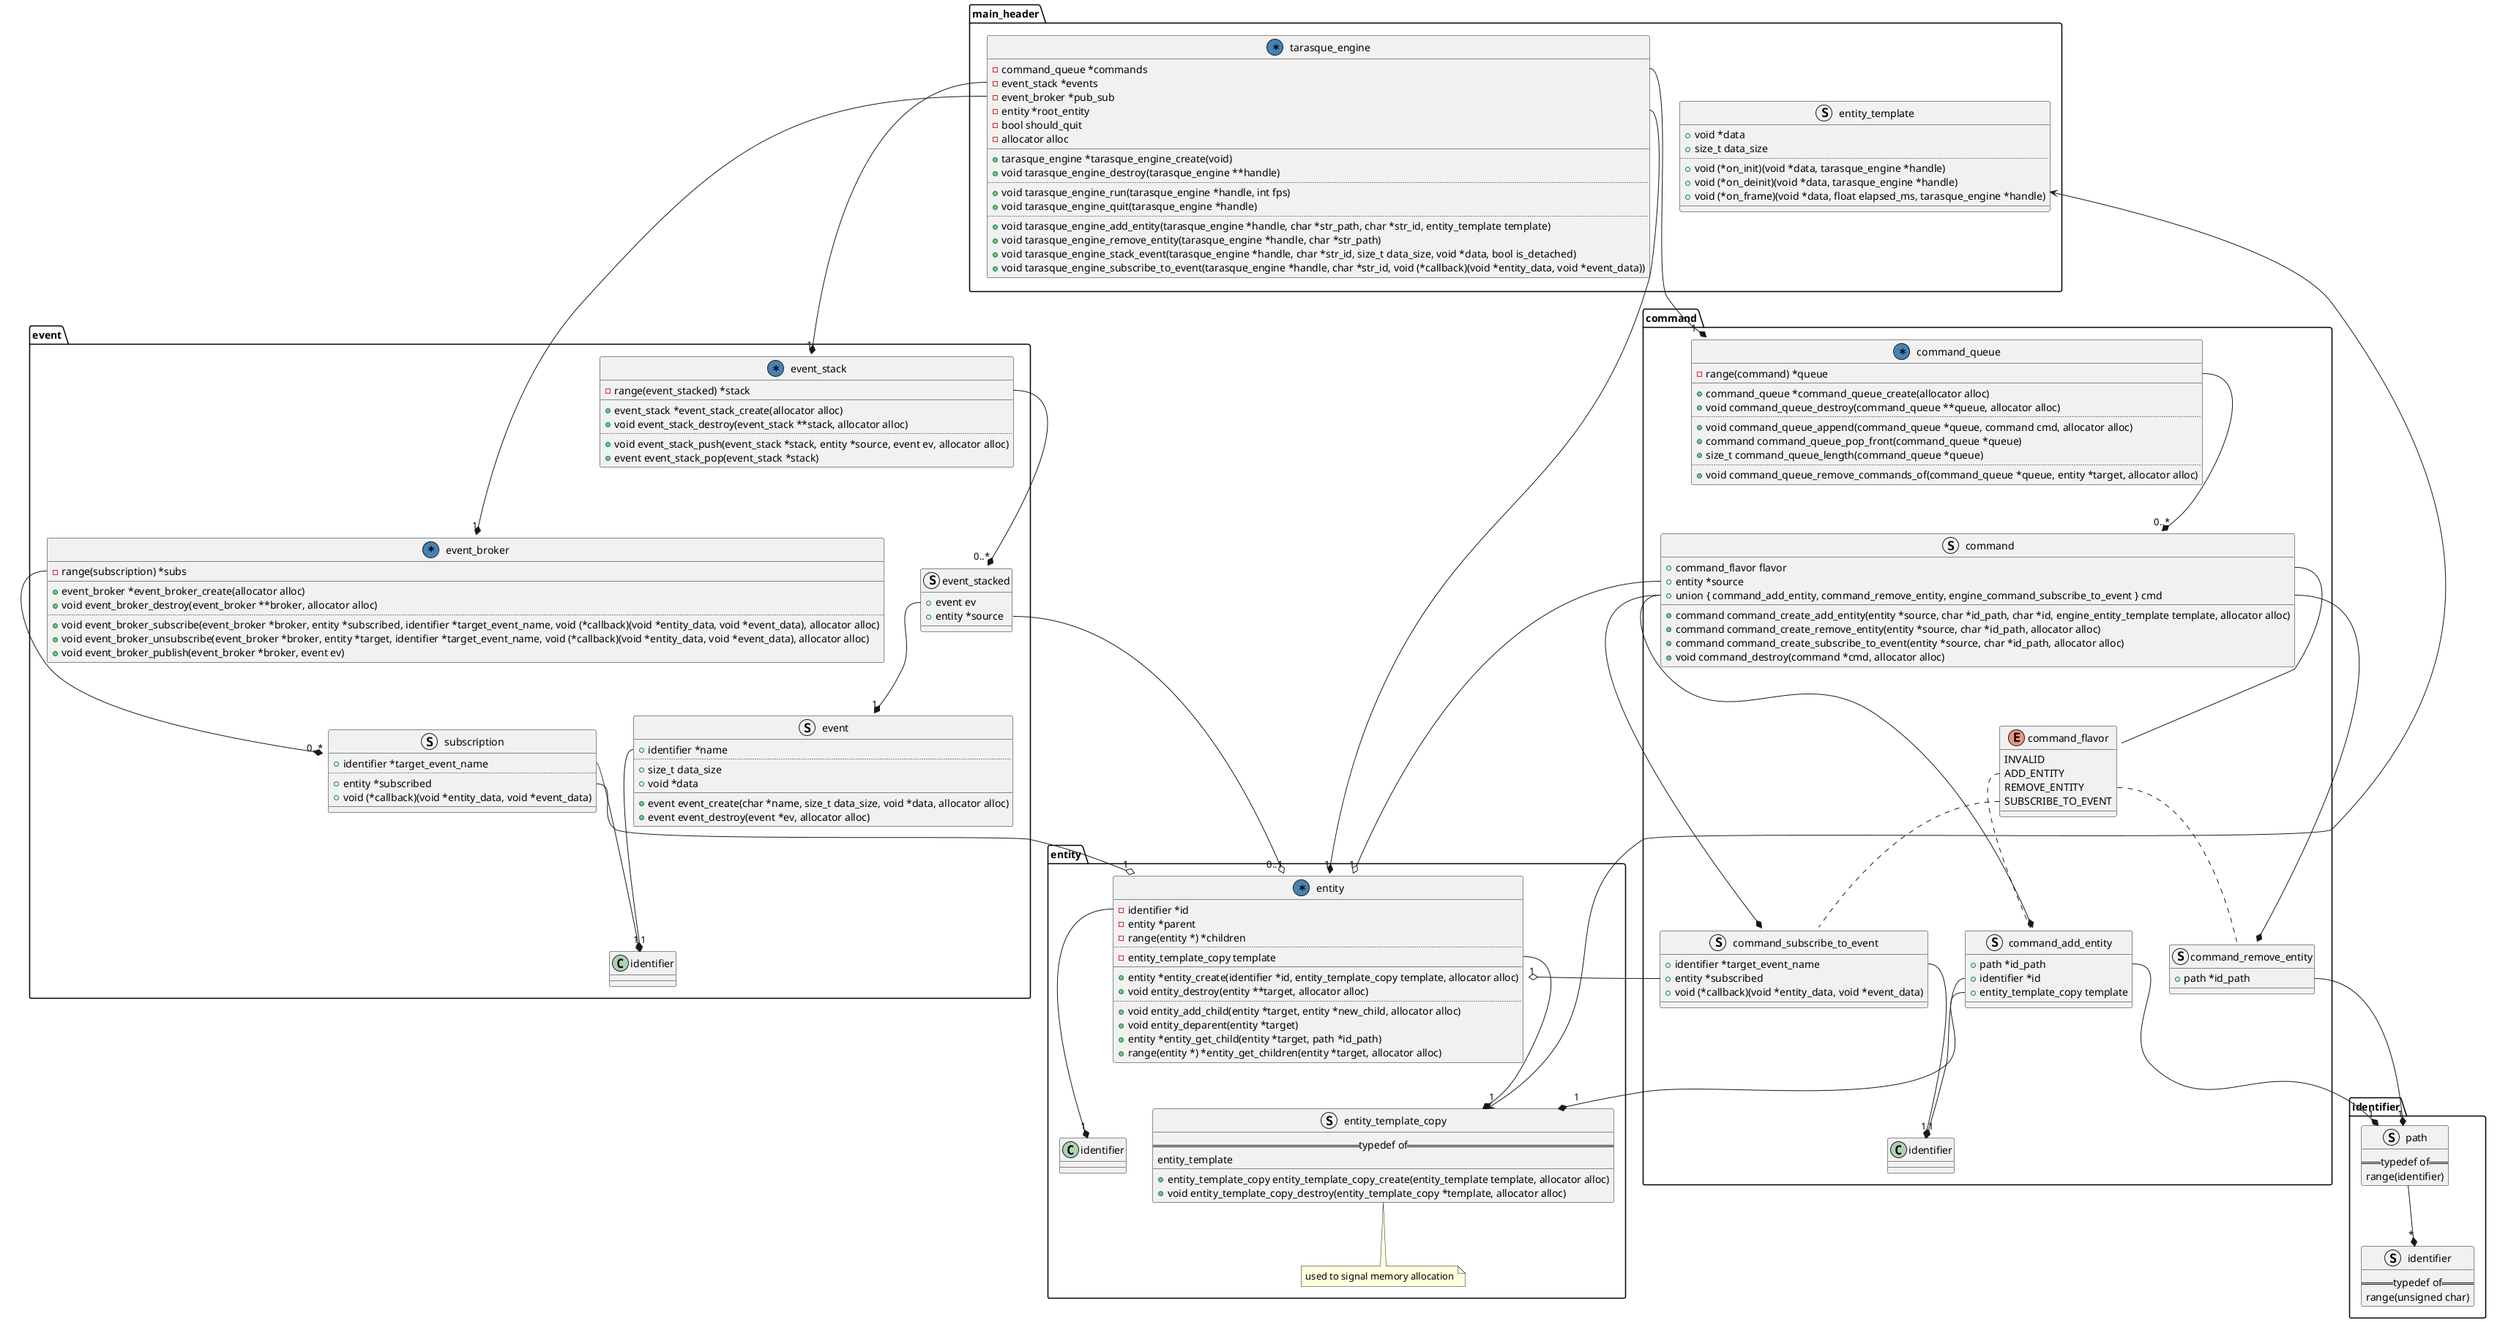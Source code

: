 @startuml full design

' ------------------------------------------------------------------------------
' ------------------------------------------------------------------------------

package main_header {
    struct engine_entity_template as "entity_template" {
        + void *data
        + size_t data_size
        ..
        + {field} void (*on_init)(void *data, tarasque_engine *handle)
        + {field} void (*on_deinit)(void *data, tarasque_engine *handle)
        + {field} void (*on_frame)(void *data, float elapsed_ms, tarasque_engine *handle)
        __
    }
}

' ------------------------------------------------------------------------------
' ------------------------------------------------------------------------------

package identifier {

    struct identifier {
        == typedef of ==
        {field} range(unsigned char)
    }

    struct path {
        == typedef of ==
        {field} range(identifier)
    }
    path --* "*" identifier

}

' ------------------------------------------------------------------------------
' ------------------------------------------------------------------------------

package entity {
    struct engine_entity_template_copy as "entity_template_copy"  {
        == typedef of ==
        entity_template
        __
        + entity_template_copy entity_template_copy_create(entity_template template, allocator alloc)
        + void entity_template_copy_destroy(entity_template_copy *template, allocator alloc)
    }
    note bottom of engine_entity_template_copy : used to signal memory allocation
    engine_entity_template_copy <--> engine_entity_template

    ' ------------------------------------------------------------------------------

    struct engine_entity as "entity" << (*, SteelBlue) >> {
        - identifier *id
        - entity *parent
        - {field} range(entity *) *children
        ..
        - entity_template_copy template
        __
        + entity *entity_create(identifier *id, entity_template_copy template, allocator alloc)
        + void entity_destroy(entity **target, allocator alloc)
        ..
        + void entity_add_child(entity *target, entity *new_child, allocator alloc)
        + void entity_deparent(entity *target)
        + entity *entity_get_child(entity *target, path *id_path)
        + range(entity *) *entity_get_children(entity *target, allocator alloc)
    }
    engine_entity::template --* "1" engine_entity_template_copy
    engine_entity::id --* "1" identifier
}

' ------------------------------------------------------------------------------
' ------------------------------------------------------------------------------

package command {

    struct engine_command_add_entity as "command_add_entity" {
        + path *id_path
        + identifier *id
        + entity_template_copy template
    }
    engine_command_add_entity::template --* "1" engine_entity_template_copy
    engine_command_add_entity::id_path --* "1" path
    engine_command_add_entity::id --* "1" identifier

    ' ------------------------------------------------------------------------------

    struct engine_command_remove_entity as "command_remove_entity" {
        + path *id_path
    }
    engine_command_remove_entity::id_path --* "1" path

    ' ------------------------------------------------------------------------------

    struct engine_command_subscribe_to_event as "command_subscribe_to_event" {
        + identifier *target_event_name
        + entity *subscribed
        + {field} void (*callback)(void *entity_data, void *event_data)
    }
    engine_command_subscribe_to_event::target_event_name --* "1" identifier
    engine_command_subscribe_to_event::subscribed --o "1" engine_entity

    ' ------------------------------------------------------------------------------

    enum engine_command_flavor as "command_flavor" {
        INVALID
        ADD_ENTITY
        REMOVE_ENTITY
        SUBSCRIBE_TO_EVENT
    }
    engine_command_flavor::ADD_ENTITY .. engine_command_add_entity
    engine_command_flavor::REMOVE_ENTITY .. engine_command_remove_entity
    engine_command_flavor::SUBSCRIBE_TO_EVENT .. engine_command_subscribe_to_event

    ' ------------------------------------------------------------------------------

    struct engine_command as "command" {
        + command_flavor flavor
        + entity *source
        + union { command_add_entity, command_remove_entity, engine_command_subscribe_to_event } cmd

        + command command_create_add_entity(entity *source, char *id_path, char *id, engine_entity_template template, allocator alloc)
        + command command_create_remove_entity(entity *source, char *id_path, allocator alloc)
        + command command_create_subscribe_to_event(entity *source, char *id_path, allocator alloc)
        + void command_destroy(command *cmd, allocator alloc)
    }
    engine_command::flavor -- engine_command_flavor
    engine_command::source --o "1" engine_entity
    engine_command::cmd --* engine_command_add_entity
    engine_command::cmd --* engine_command_remove_entity
    engine_command::cmd --* engine_command_subscribe_to_event

    ' ------------------------------------------------------------------------------

    struct engine_command_queue as "command_queue" << (*, SteelBlue) >> {
        - {field} range(command) *queue
        __
        + command_queue *command_queue_create(allocator alloc)
        + void command_queue_destroy(command_queue **queue, allocator alloc)
        ..
        + void command_queue_append(command_queue *queue, command cmd, allocator alloc)
        + command command_queue_pop_front(command_queue *queue)
        + size_t command_queue_length(command_queue *queue)
        ..
        + void command_queue_remove_commands_of(command_queue *queue, entity *target, allocator alloc)
    }
    engine_command_queue::queue --* "0..*" engine_command
}

' ------------------------------------------------------------------------------
' ------------------------------------------------------------------------------

package event {
    struct engine_subscription as "subscription" {
        + identifier *target_event_name
        ..
        + entity *subscribed
        + {field} void (*callback)(void *entity_data, void *event_data)
        __
    }
    engine_subscription::target_event_name --* "1" identifier
    engine_subscription::subscribed --o "1" engine_entity

    ' ------------------------------------------------------------------------------

    struct engine_event_broker as "event_broker" << (*, SteelBlue) >> {
        - {field} range(subscription) *subs
        __
        + event_broker *event_broker_create(allocator alloc)
        + void event_broker_destroy(event_broker **broker, allocator alloc)
        ..
        + void event_broker_subscribe(event_broker *broker, entity *subscribed, identifier *target_event_name, void (*callback)(void *entity_data, void *event_data), allocator alloc)
        + void event_broker_unsubscribe(event_broker *broker, entity *target, identifier *target_event_name, void (*callback)(void *entity_data, void *event_data), allocator alloc)
        + void event_broker_publish(event_broker *broker, event ev)
    }
    engine_event_broker::subs --* "0..*" engine_subscription

    ' ------------------------------------------------------------------------------

    struct engine_event as "event" {
        + identifier *name
        ..
        + size_t data_size
        + void *data
        __
        + event event_create(char *name, size_t data_size, void *data, allocator alloc)
        + event event_destroy(event *ev, allocator alloc)
    }
    engine_event::name --* "1" identifier
    
    ' ------------------------------------------------------------------------------

    struct engine_event_stacked as "event_stacked" {
        + event ev
        + entity *source
        __
    }
    engine_event_stacked::source --o "0..1" engine_entity
    engine_event_stacked::ev --* "1" engine_event

    ' ------------------------------------------------------------------------------

    struct engine_event_stack as "event_stack" << (*, SteelBlue) >> {
        - {field} range(event_stacked) *stack
        __
        + event_stack *event_stack_create(allocator alloc)
        + void event_stack_destroy(event_stack **stack, allocator alloc)
        ..
        + void event_stack_push(event_stack *stack, entity *source, event ev, allocator alloc)
        + event event_stack_pop(event_stack *stack)
    }
    engine_event_stack::stack --* "0..*" engine_event_stacked
}

' ------------------------------------------------------------------------------
' ------------------------------------------------------------------------------

package main_header {
    struct tarasque_engine << (*, SteelBlue) >> {
        - command_queue *commands
        - event_stack *events
        - event_broker *pub_sub
        - entity *root_entity
        - bool should_quit
        - allocator alloc
        __
        + tarasque_engine *tarasque_engine_create(void)
        + void tarasque_engine_destroy(tarasque_engine **handle)
        ..
        + void tarasque_engine_run(tarasque_engine *handle, int fps)
        + void tarasque_engine_quit(tarasque_engine *handle)
        ..
        + void tarasque_engine_add_entity(tarasque_engine *handle, char *str_path, char *str_id, entity_template template)
        + void tarasque_engine_remove_entity(tarasque_engine *handle, char *str_path)
        + void tarasque_engine_stack_event(tarasque_engine *handle, char *str_id, size_t data_size, void *data, bool is_detached)
        + void tarasque_engine_subscribe_to_event(tarasque_engine *handle, char *str_id, void (*callback)(void *entity_data, void *event_data))
    }
    tarasque_engine::root_entity --* "1" engine_entity
    tarasque_engine::commands --* "1" engine_command_queue
    tarasque_engine::pub_sub --* "1" engine_event_broker
    tarasque_engine::events --* "1" engine_event_stack
}

@enduml

